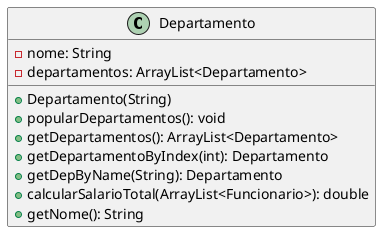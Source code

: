 @startuml

class Departamento {
    - nome: String
    - departamentos: ArrayList<Departamento>

    + Departamento(String)
    + popularDepartamentos(): void
    + getDepartamentos(): ArrayList<Departamento>
    + getDepartamentoByIndex(int): Departamento
    + getDepByName(String): Departamento
    + calcularSalarioTotal(ArrayList<Funcionario>): double
    + getNome(): String
}
@enduml